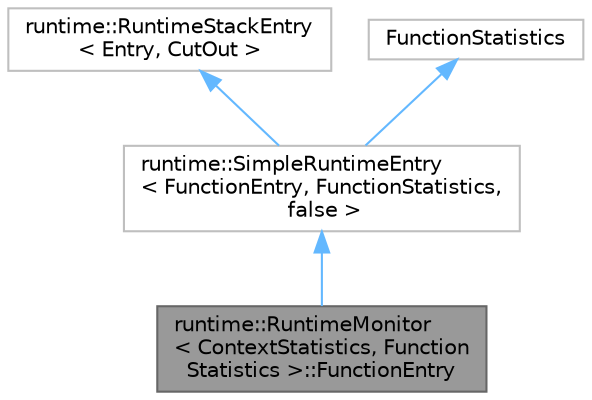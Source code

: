 digraph "runtime::RuntimeMonitor&lt; ContextStatistics, FunctionStatistics &gt;::FunctionEntry"
{
 // LATEX_PDF_SIZE
  bgcolor="transparent";
  edge [fontname=Helvetica,fontsize=10,labelfontname=Helvetica,labelfontsize=10];
  node [fontname=Helvetica,fontsize=10,shape=box,height=0.2,width=0.4];
  Node1 [id="Node000001",label="runtime::RuntimeMonitor\l\< ContextStatistics, Function\lStatistics \>::FunctionEntry",height=0.2,width=0.4,color="gray40", fillcolor="grey60", style="filled", fontcolor="black",tooltip=" "];
  Node2 -> Node1 [id="edge1_Node000001_Node000002",dir="back",color="steelblue1",style="solid",tooltip=" "];
  Node2 [id="Node000002",label="runtime::SimpleRuntimeEntry\l\< FunctionEntry, FunctionStatistics,\l false \>",height=0.2,width=0.4,color="grey75", fillcolor="white", style="filled",URL="$d3/df5/classruntime_1_1SimpleRuntimeEntry.html",tooltip=" "];
  Node3 -> Node2 [id="edge2_Node000002_Node000003",dir="back",color="steelblue1",style="solid",tooltip=" "];
  Node3 [id="Node000003",label="runtime::RuntimeStackEntry\l\< Entry, CutOut \>",height=0.2,width=0.4,color="grey75", fillcolor="white", style="filled",URL="$d9/d0c/classruntime_1_1RuntimeStackEntry.html",tooltip=" "];
  Node4 -> Node2 [id="edge3_Node000002_Node000004",dir="back",color="steelblue1",style="solid",tooltip=" "];
  Node4 [id="Node000004",label="FunctionStatistics",height=0.2,width=0.4,color="grey75", fillcolor="white", style="filled",tooltip=" "];
}
